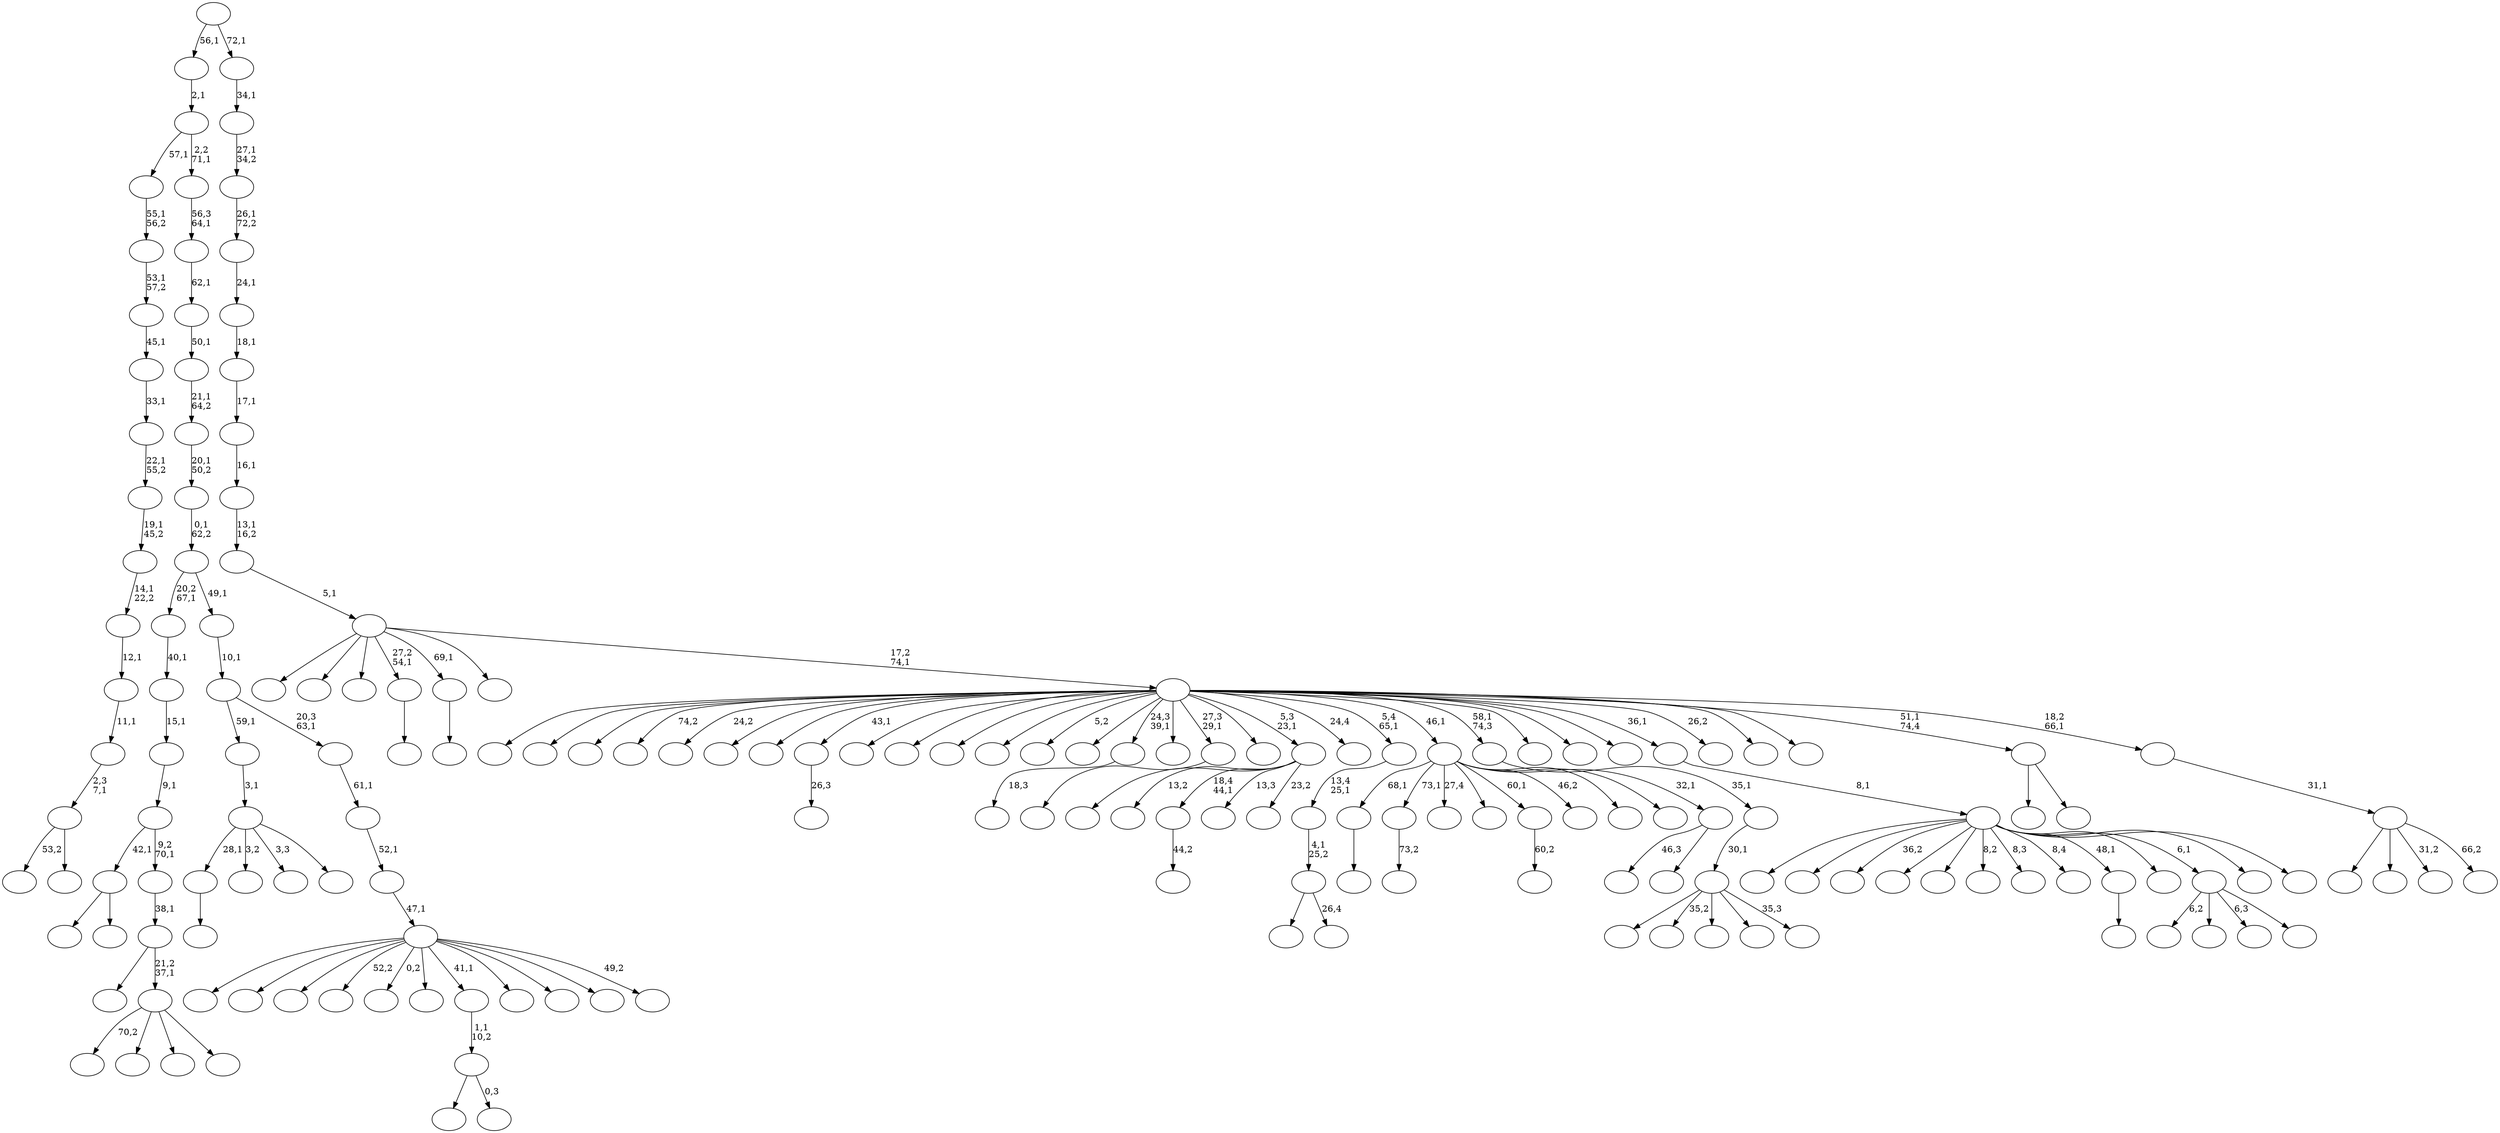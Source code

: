 digraph T {
	175 [label=""]
	174 [label=""]
	173 [label=""]
	172 [label=""]
	171 [label=""]
	170 [label=""]
	169 [label=""]
	168 [label=""]
	167 [label=""]
	166 [label=""]
	165 [label=""]
	164 [label=""]
	163 [label=""]
	162 [label=""]
	161 [label=""]
	160 [label=""]
	159 [label=""]
	158 [label=""]
	157 [label=""]
	156 [label=""]
	155 [label=""]
	154 [label=""]
	153 [label=""]
	152 [label=""]
	151 [label=""]
	150 [label=""]
	149 [label=""]
	148 [label=""]
	147 [label=""]
	146 [label=""]
	145 [label=""]
	144 [label=""]
	143 [label=""]
	142 [label=""]
	141 [label=""]
	140 [label=""]
	139 [label=""]
	138 [label=""]
	137 [label=""]
	136 [label=""]
	135 [label=""]
	134 [label=""]
	133 [label=""]
	132 [label=""]
	131 [label=""]
	130 [label=""]
	129 [label=""]
	128 [label=""]
	127 [label=""]
	126 [label=""]
	125 [label=""]
	124 [label=""]
	123 [label=""]
	122 [label=""]
	121 [label=""]
	120 [label=""]
	119 [label=""]
	118 [label=""]
	117 [label=""]
	116 [label=""]
	115 [label=""]
	114 [label=""]
	113 [label=""]
	112 [label=""]
	111 [label=""]
	110 [label=""]
	109 [label=""]
	108 [label=""]
	107 [label=""]
	106 [label=""]
	105 [label=""]
	104 [label=""]
	103 [label=""]
	102 [label=""]
	101 [label=""]
	100 [label=""]
	99 [label=""]
	98 [label=""]
	97 [label=""]
	96 [label=""]
	95 [label=""]
	94 [label=""]
	93 [label=""]
	92 [label=""]
	91 [label=""]
	90 [label=""]
	89 [label=""]
	88 [label=""]
	87 [label=""]
	86 [label=""]
	85 [label=""]
	84 [label=""]
	83 [label=""]
	82 [label=""]
	81 [label=""]
	80 [label=""]
	79 [label=""]
	78 [label=""]
	77 [label=""]
	76 [label=""]
	75 [label=""]
	74 [label=""]
	73 [label=""]
	72 [label=""]
	71 [label=""]
	70 [label=""]
	69 [label=""]
	68 [label=""]
	67 [label=""]
	66 [label=""]
	65 [label=""]
	64 [label=""]
	63 [label=""]
	62 [label=""]
	61 [label=""]
	60 [label=""]
	59 [label=""]
	58 [label=""]
	57 [label=""]
	56 [label=""]
	55 [label=""]
	54 [label=""]
	53 [label=""]
	52 [label=""]
	51 [label=""]
	50 [label=""]
	49 [label=""]
	48 [label=""]
	47 [label=""]
	46 [label=""]
	45 [label=""]
	44 [label=""]
	43 [label=""]
	42 [label=""]
	41 [label=""]
	40 [label=""]
	39 [label=""]
	38 [label=""]
	37 [label=""]
	36 [label=""]
	35 [label=""]
	34 [label=""]
	33 [label=""]
	32 [label=""]
	31 [label=""]
	30 [label=""]
	29 [label=""]
	28 [label=""]
	27 [label=""]
	26 [label=""]
	25 [label=""]
	24 [label=""]
	23 [label=""]
	22 [label=""]
	21 [label=""]
	20 [label=""]
	19 [label=""]
	18 [label=""]
	17 [label=""]
	16 [label=""]
	15 [label=""]
	14 [label=""]
	13 [label=""]
	12 [label=""]
	11 [label=""]
	10 [label=""]
	9 [label=""]
	8 [label=""]
	7 [label=""]
	6 [label=""]
	5 [label=""]
	4 [label=""]
	3 [label=""]
	2 [label=""]
	1 [label=""]
	0 [label=""]
	170 -> 171 [label=""]
	166 -> 175 [label=""]
	166 -> 167 [label=""]
	160 -> 161 [label=""]
	153 -> 154 [label="26,3"]
	144 -> 145 [label="73,2"]
	139 -> 168 [label="53,2"]
	139 -> 140 [label=""]
	138 -> 139 [label="2,3\n7,1"]
	137 -> 138 [label="11,1"]
	136 -> 137 [label="12,1"]
	135 -> 136 [label="14,1\n22,2"]
	134 -> 135 [label="19,1\n45,2"]
	133 -> 134 [label="22,1\n55,2"]
	132 -> 133 [label="33,1"]
	131 -> 132 [label="45,1"]
	130 -> 131 [label="53,1\n57,2"]
	129 -> 130 [label="55,1\n56,2"]
	118 -> 119 [label=""]
	110 -> 111 [label=""]
	103 -> 104 [label="18,3"]
	99 -> 100 [label="60,2"]
	97 -> 98 [label=""]
	90 -> 91 [label="44,2"]
	87 -> 88 [label=""]
	84 -> 127 [label=""]
	84 -> 85 [label="0,3"]
	83 -> 84 [label="1,1\n10,2"]
	78 -> 170 [label="28,1"]
	78 -> 169 [label="3,2"]
	78 -> 102 [label="3,3"]
	78 -> 79 [label=""]
	77 -> 78 [label="3,1"]
	71 -> 124 [label="6,2"]
	71 -> 80 [label=""]
	71 -> 73 [label="6,3"]
	71 -> 72 [label=""]
	69 -> 162 [label=""]
	69 -> 114 [label="13,2"]
	69 -> 90 [label="18,4\n44,1"]
	69 -> 76 [label="13,3"]
	69 -> 70 [label="23,2"]
	65 -> 163 [label=""]
	65 -> 66 [label="26,4"]
	64 -> 65 [label="4,1\n25,2"]
	63 -> 64 [label="13,4\n25,1"]
	61 -> 125 [label="46,3"]
	61 -> 62 [label=""]
	60 -> 160 [label="68,1"]
	60 -> 144 [label="73,1"]
	60 -> 116 [label="27,4"]
	60 -> 108 [label=""]
	60 -> 99 [label="60,1"]
	60 -> 95 [label="46,2"]
	60 -> 92 [label=""]
	60 -> 74 [label=""]
	60 -> 61 [label="32,1"]
	57 -> 174 [label=""]
	57 -> 128 [label="35,2"]
	57 -> 115 [label=""]
	57 -> 93 [label=""]
	57 -> 58 [label="35,3"]
	56 -> 57 [label="30,1"]
	55 -> 56 [label="35,1"]
	46 -> 122 [label="70,2"]
	46 -> 94 [label=""]
	46 -> 59 [label=""]
	46 -> 47 [label=""]
	45 -> 165 [label=""]
	45 -> 46 [label="21,2\n37,1"]
	44 -> 45 [label="38,1"]
	43 -> 166 [label="42,1"]
	43 -> 44 [label="9,2\n70,1"]
	42 -> 43 [label="9,1"]
	41 -> 42 [label="15,1"]
	40 -> 41 [label="40,1"]
	38 -> 149 [label=""]
	38 -> 148 [label=""]
	38 -> 143 [label=""]
	38 -> 120 [label="52,2"]
	38 -> 89 [label="0,2"]
	38 -> 86 [label=""]
	38 -> 83 [label="41,1"]
	38 -> 81 [label=""]
	38 -> 52 [label=""]
	38 -> 50 [label=""]
	38 -> 39 [label="49,2"]
	37 -> 38 [label="47,1"]
	36 -> 37 [label="52,1"]
	35 -> 36 [label="61,1"]
	34 -> 77 [label="59,1"]
	34 -> 35 [label="20,3\n63,1"]
	33 -> 34 [label="10,1"]
	32 -> 40 [label="20,2\n67,1"]
	32 -> 33 [label="49,1"]
	31 -> 32 [label="0,1\n62,2"]
	30 -> 31 [label="20,1\n50,2"]
	29 -> 30 [label="21,1\n64,2"]
	28 -> 29 [label="50,1"]
	27 -> 28 [label="62,1"]
	26 -> 27 [label="56,3\n64,1"]
	25 -> 129 [label="57,1"]
	25 -> 26 [label="2,2\n71,1"]
	24 -> 25 [label="2,1"]
	21 -> 156 [label=""]
	21 -> 150 [label=""]
	21 -> 146 [label="36,2"]
	21 -> 126 [label=""]
	21 -> 121 [label=""]
	21 -> 117 [label="8,2"]
	21 -> 112 [label="8,3"]
	21 -> 105 [label="8,4"]
	21 -> 97 [label="48,1"]
	21 -> 75 [label=""]
	21 -> 71 [label="6,1"]
	21 -> 51 [label=""]
	21 -> 22 [label=""]
	20 -> 21 [label="8,1"]
	15 -> 48 [label=""]
	15 -> 16 [label=""]
	13 -> 113 [label=""]
	13 -> 67 [label=""]
	13 -> 53 [label="31,2"]
	13 -> 14 [label="66,2"]
	12 -> 13 [label="31,1"]
	11 -> 173 [label=""]
	11 -> 172 [label=""]
	11 -> 164 [label=""]
	11 -> 159 [label="74,2"]
	11 -> 158 [label="24,2"]
	11 -> 157 [label=""]
	11 -> 155 [label=""]
	11 -> 153 [label="43,1"]
	11 -> 147 [label=""]
	11 -> 142 [label=""]
	11 -> 123 [label=""]
	11 -> 109 [label=""]
	11 -> 107 [label="5,2"]
	11 -> 106 [label=""]
	11 -> 103 [label="24,3\n39,1"]
	11 -> 96 [label=""]
	11 -> 87 [label="27,3\n29,1"]
	11 -> 82 [label=""]
	11 -> 69 [label="5,3\n23,1"]
	11 -> 68 [label="24,4"]
	11 -> 63 [label="5,4\n65,1"]
	11 -> 60 [label="46,1"]
	11 -> 55 [label="58,1\n74,3"]
	11 -> 54 [label=""]
	11 -> 49 [label=""]
	11 -> 23 [label=""]
	11 -> 20 [label="36,1"]
	11 -> 19 [label="26,2"]
	11 -> 18 [label=""]
	11 -> 17 [label=""]
	11 -> 15 [label="51,1\n74,4"]
	11 -> 12 [label="18,2\n66,1"]
	10 -> 152 [label=""]
	10 -> 151 [label=""]
	10 -> 141 [label=""]
	10 -> 118 [label="27,2\n54,1"]
	10 -> 110 [label="69,1"]
	10 -> 101 [label=""]
	10 -> 11 [label="17,2\n74,1"]
	9 -> 10 [label="5,1"]
	8 -> 9 [label="13,1\n16,2"]
	7 -> 8 [label="16,1"]
	6 -> 7 [label="17,1"]
	5 -> 6 [label="18,1"]
	4 -> 5 [label="24,1"]
	3 -> 4 [label="26,1\n72,2"]
	2 -> 3 [label="27,1\n34,2"]
	1 -> 2 [label="34,1"]
	0 -> 24 [label="56,1"]
	0 -> 1 [label="72,1"]
}
